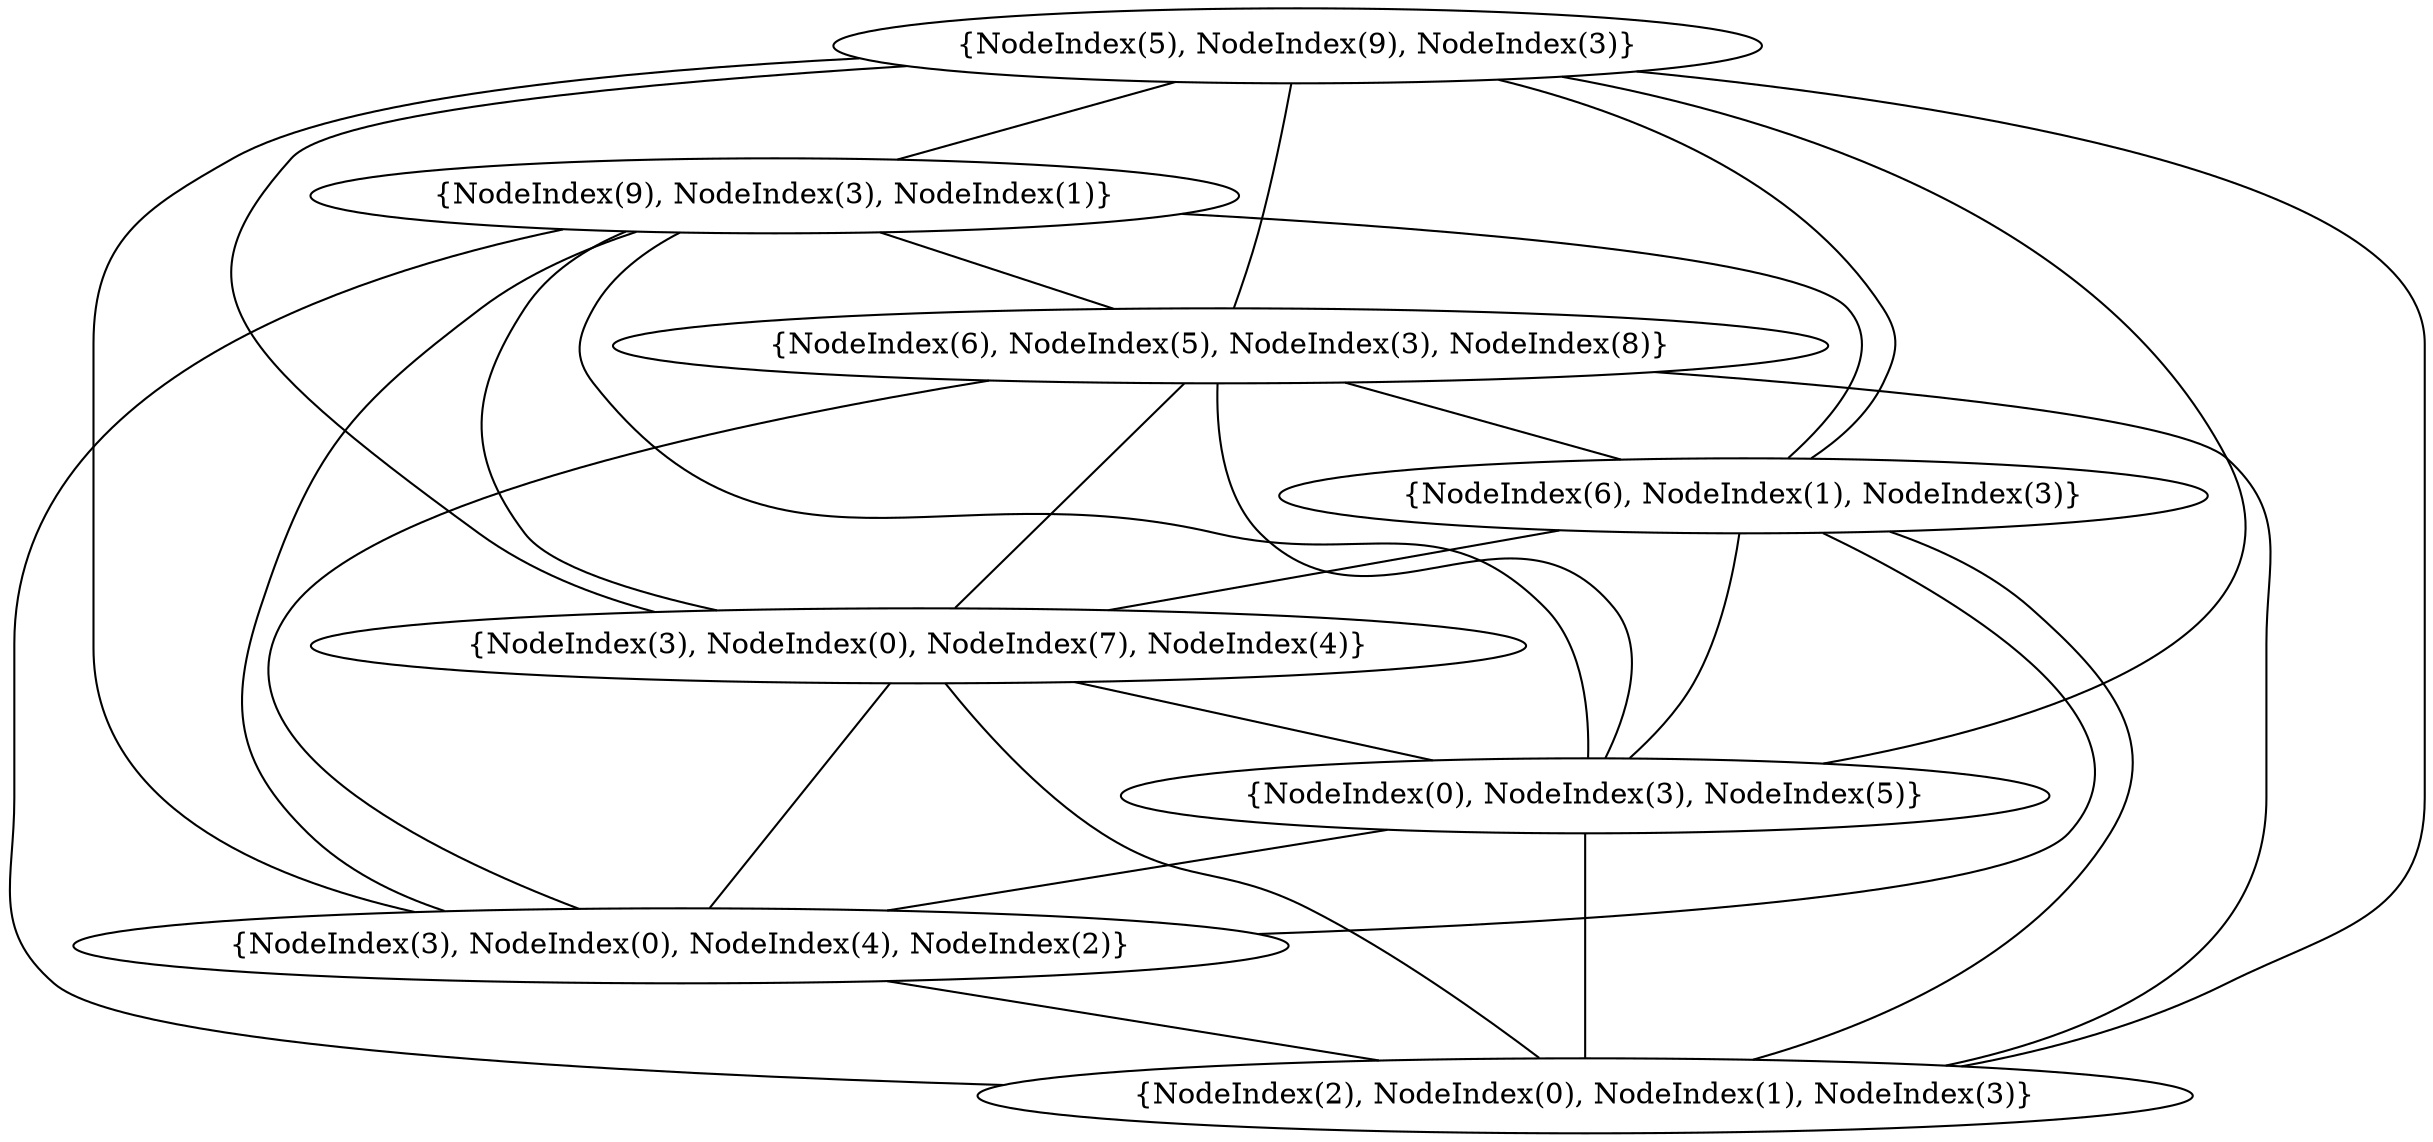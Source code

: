 graph {
    0 [ label = "{NodeIndex(2), NodeIndex(0), NodeIndex(1), NodeIndex(3)}" ]
    1 [ label = "{NodeIndex(3), NodeIndex(0), NodeIndex(4), NodeIndex(2)}" ]
    2 [ label = "{NodeIndex(0), NodeIndex(3), NodeIndex(5)}" ]
    3 [ label = "{NodeIndex(3), NodeIndex(0), NodeIndex(7), NodeIndex(4)}" ]
    4 [ label = "{NodeIndex(6), NodeIndex(1), NodeIndex(3)}" ]
    5 [ label = "{NodeIndex(6), NodeIndex(5), NodeIndex(3), NodeIndex(8)}" ]
    6 [ label = "{NodeIndex(9), NodeIndex(3), NodeIndex(1)}" ]
    7 [ label = "{NodeIndex(5), NodeIndex(9), NodeIndex(3)}" ]
    1 -- 0 [ ]
    2 -- 0 [ ]
    2 -- 1 [ ]
    3 -- 0 [ ]
    3 -- 1 [ ]
    3 -- 2 [ ]
    4 -- 0 [ ]
    4 -- 1 [ ]
    4 -- 2 [ ]
    4 -- 3 [ ]
    5 -- 0 [ ]
    5 -- 1 [ ]
    5 -- 2 [ ]
    5 -- 3 [ ]
    5 -- 4 [ ]
    6 -- 0 [ ]
    6 -- 1 [ ]
    6 -- 2 [ ]
    6 -- 3 [ ]
    6 -- 4 [ ]
    6 -- 5 [ ]
    7 -- 0 [ ]
    7 -- 1 [ ]
    7 -- 2 [ ]
    7 -- 3 [ ]
    7 -- 4 [ ]
    7 -- 5 [ ]
    7 -- 6 [ ]
}
